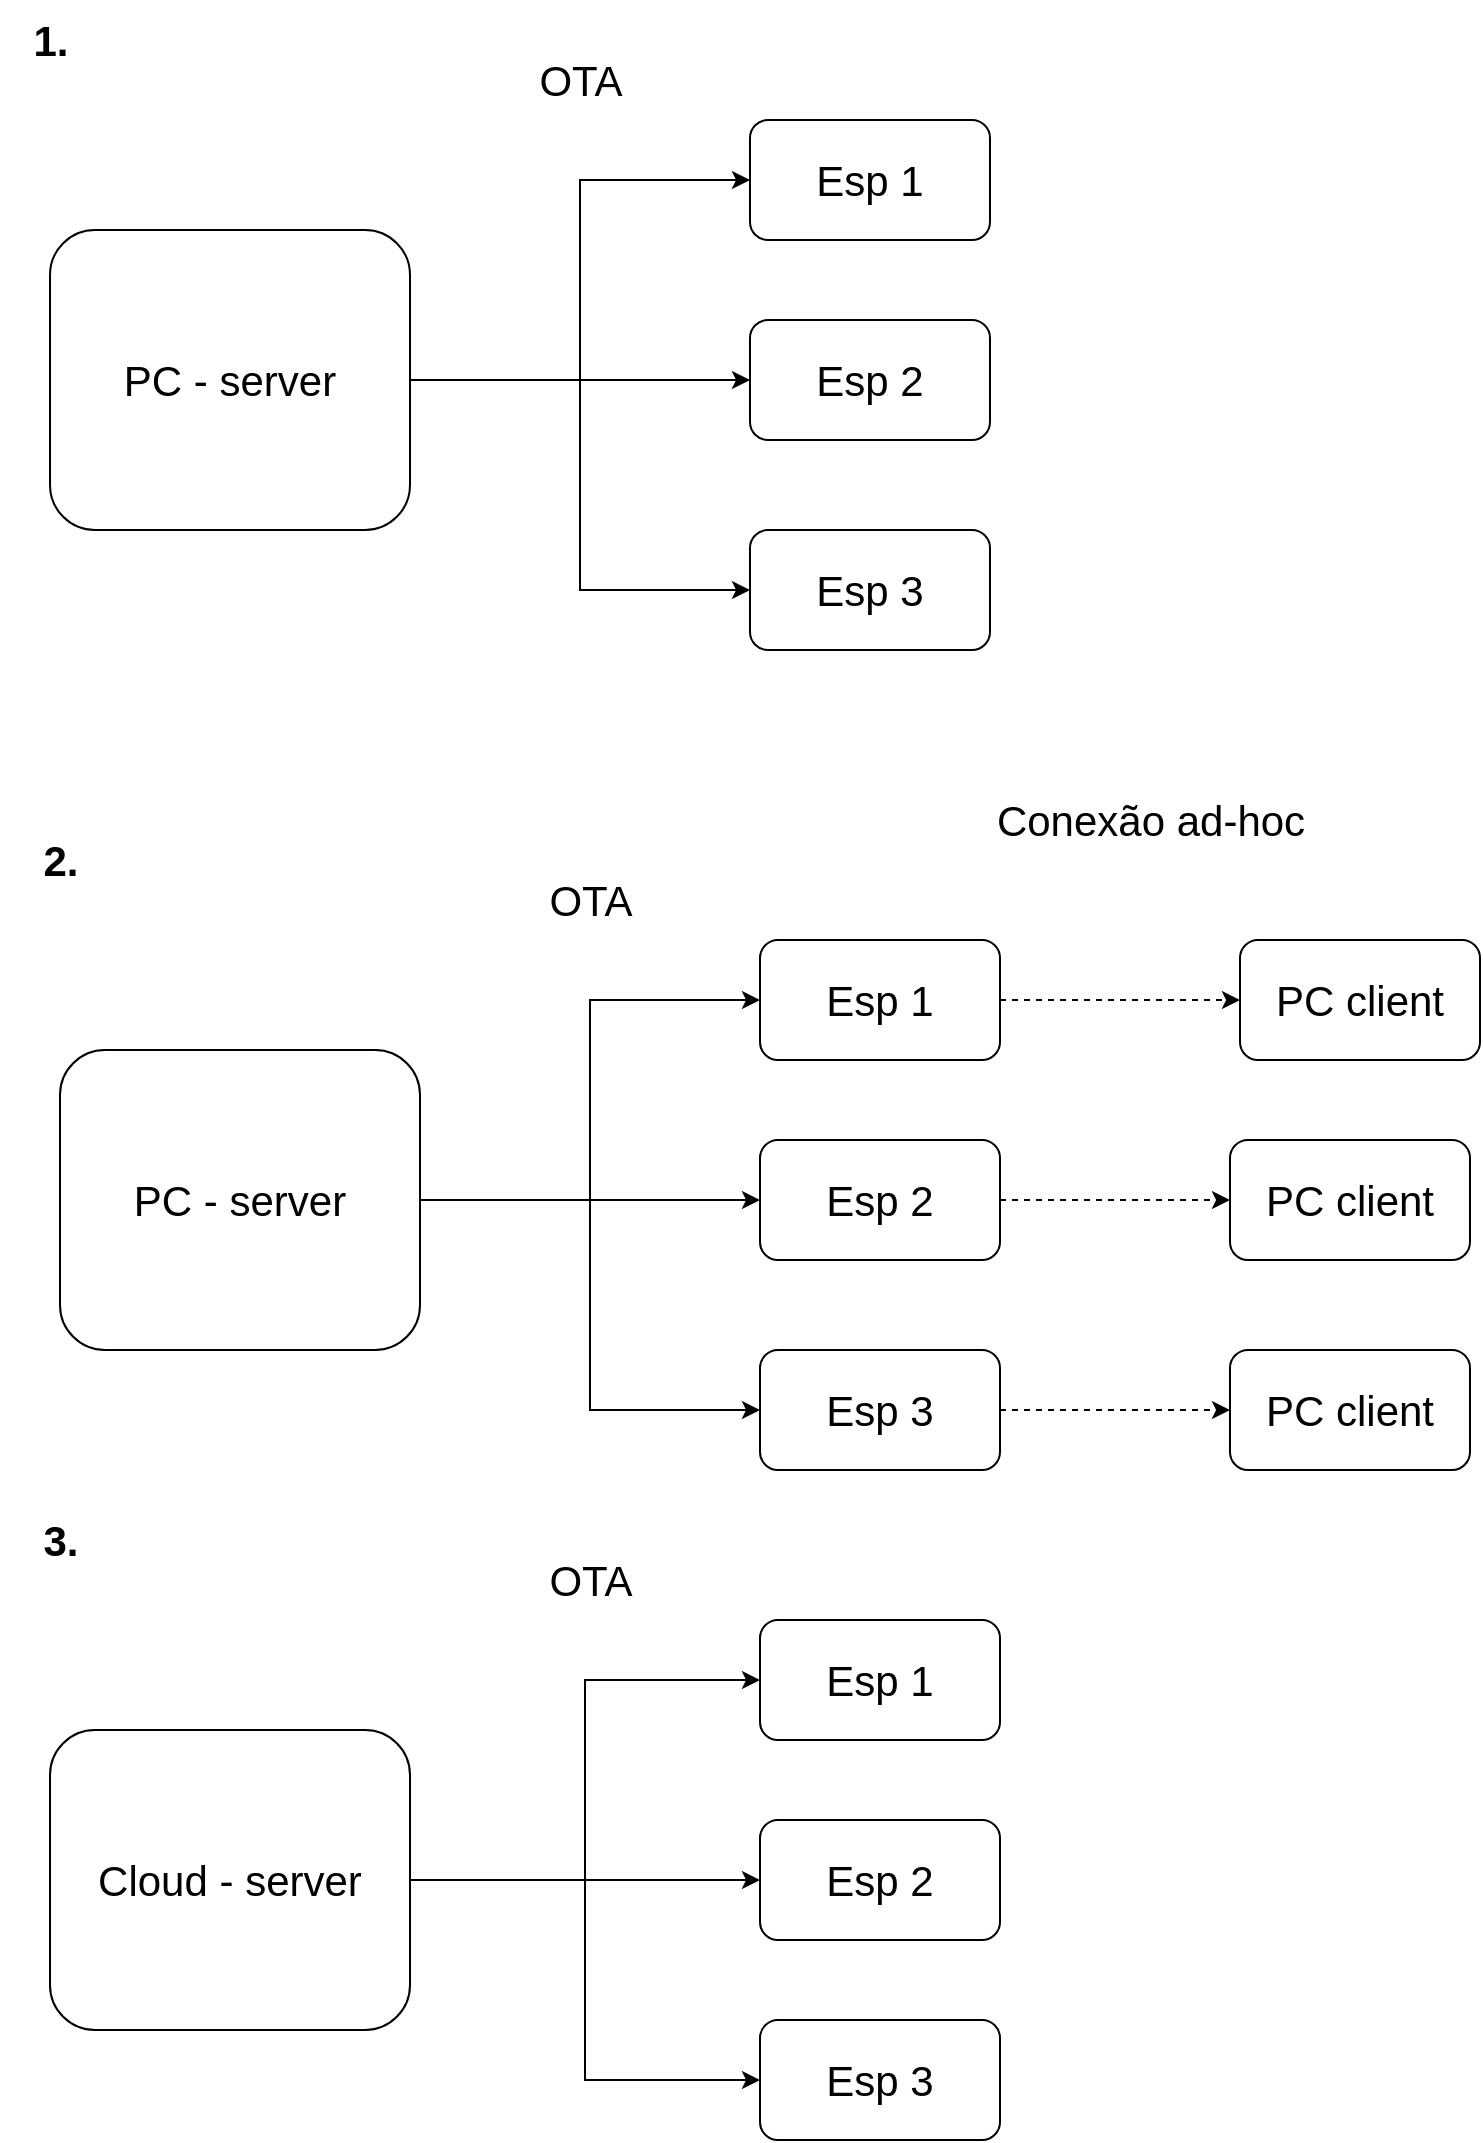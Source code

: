 <mxfile version="20.3.0" type="device"><diagram id="X1pHBRwBDC13KQF_fPub" name="Page-1"><mxGraphModel dx="2062" dy="1153" grid="1" gridSize="10" guides="1" tooltips="1" connect="1" arrows="1" fold="1" page="1" pageScale="1" pageWidth="850" pageHeight="1100" math="0" shadow="0"><root><mxCell id="0"/><mxCell id="1" parent="0"/><mxCell id="JEJsdo9mxn5bd_sR_Eax-1" value="&lt;div style=&quot;font-size: 21px;&quot;&gt;1.&lt;/div&gt;" style="text;html=1;align=center;verticalAlign=middle;resizable=0;points=[];autosize=1;strokeColor=none;fillColor=none;strokeWidth=1;fontSize=21;fontStyle=1" vertex="1" parent="1"><mxGeometry x="35" y="30" width="50" height="40" as="geometry"/></mxCell><mxCell id="JEJsdo9mxn5bd_sR_Eax-8" style="edgeStyle=orthogonalEdgeStyle;rounded=0;orthogonalLoop=1;jettySize=auto;html=1;fontSize=21;" edge="1" parent="1" source="JEJsdo9mxn5bd_sR_Eax-2" target="JEJsdo9mxn5bd_sR_Eax-4"><mxGeometry relative="1" as="geometry"/></mxCell><mxCell id="JEJsdo9mxn5bd_sR_Eax-9" style="edgeStyle=orthogonalEdgeStyle;rounded=0;orthogonalLoop=1;jettySize=auto;html=1;fontSize=21;" edge="1" parent="1" source="JEJsdo9mxn5bd_sR_Eax-2" target="JEJsdo9mxn5bd_sR_Eax-5"><mxGeometry relative="1" as="geometry"/></mxCell><mxCell id="JEJsdo9mxn5bd_sR_Eax-23" style="edgeStyle=orthogonalEdgeStyle;rounded=0;orthogonalLoop=1;jettySize=auto;html=1;fontSize=21;" edge="1" parent="1" source="JEJsdo9mxn5bd_sR_Eax-2" target="JEJsdo9mxn5bd_sR_Eax-6"><mxGeometry relative="1" as="geometry"/></mxCell><mxCell id="JEJsdo9mxn5bd_sR_Eax-2" value="&lt;div&gt;PC - server&lt;br&gt;&lt;/div&gt;" style="rounded=1;whiteSpace=wrap;html=1;strokeWidth=1;fontSize=21;" vertex="1" parent="1"><mxGeometry x="60" y="145" width="180" height="150" as="geometry"/></mxCell><mxCell id="JEJsdo9mxn5bd_sR_Eax-4" value="Esp 1" style="rounded=1;whiteSpace=wrap;html=1;strokeWidth=1;fontSize=21;" vertex="1" parent="1"><mxGeometry x="410" y="90" width="120" height="60" as="geometry"/></mxCell><mxCell id="JEJsdo9mxn5bd_sR_Eax-5" value="Esp 2" style="rounded=1;whiteSpace=wrap;html=1;strokeWidth=1;fontSize=21;" vertex="1" parent="1"><mxGeometry x="410" y="190" width="120" height="60" as="geometry"/></mxCell><mxCell id="JEJsdo9mxn5bd_sR_Eax-6" value="&lt;div&gt;Esp 3&lt;/div&gt;" style="rounded=1;whiteSpace=wrap;html=1;strokeWidth=1;fontSize=21;" vertex="1" parent="1"><mxGeometry x="410" y="295" width="120" height="60" as="geometry"/></mxCell><mxCell id="JEJsdo9mxn5bd_sR_Eax-11" value="OTA" style="text;html=1;align=center;verticalAlign=middle;resizable=0;points=[];autosize=1;strokeColor=none;fillColor=none;fontSize=21;" vertex="1" parent="1"><mxGeometry x="290" y="50" width="70" height="40" as="geometry"/></mxCell><mxCell id="JEJsdo9mxn5bd_sR_Eax-12" value="3." style="text;html=1;align=center;verticalAlign=middle;resizable=0;points=[];autosize=1;strokeColor=none;fillColor=none;strokeWidth=1;fontSize=21;fontStyle=1" vertex="1" parent="1"><mxGeometry x="40" y="780" width="50" height="40" as="geometry"/></mxCell><mxCell id="JEJsdo9mxn5bd_sR_Eax-13" style="edgeStyle=orthogonalEdgeStyle;rounded=0;orthogonalLoop=1;jettySize=auto;html=1;fontSize=21;" edge="1" parent="1" source="JEJsdo9mxn5bd_sR_Eax-16" target="JEJsdo9mxn5bd_sR_Eax-17"><mxGeometry relative="1" as="geometry"/></mxCell><mxCell id="JEJsdo9mxn5bd_sR_Eax-14" style="edgeStyle=orthogonalEdgeStyle;rounded=0;orthogonalLoop=1;jettySize=auto;html=1;fontSize=21;" edge="1" parent="1" source="JEJsdo9mxn5bd_sR_Eax-16" target="JEJsdo9mxn5bd_sR_Eax-18"><mxGeometry relative="1" as="geometry"/></mxCell><mxCell id="JEJsdo9mxn5bd_sR_Eax-15" style="edgeStyle=orthogonalEdgeStyle;rounded=0;orthogonalLoop=1;jettySize=auto;html=1;entryX=0;entryY=0.5;entryDx=0;entryDy=0;fontSize=21;" edge="1" parent="1" source="JEJsdo9mxn5bd_sR_Eax-16" target="JEJsdo9mxn5bd_sR_Eax-19"><mxGeometry relative="1" as="geometry"/></mxCell><mxCell id="JEJsdo9mxn5bd_sR_Eax-16" value="Cloud - server" style="rounded=1;whiteSpace=wrap;html=1;strokeWidth=1;fontSize=21;" vertex="1" parent="1"><mxGeometry x="60" y="895" width="180" height="150" as="geometry"/></mxCell><mxCell id="JEJsdo9mxn5bd_sR_Eax-17" value="Esp 1" style="rounded=1;whiteSpace=wrap;html=1;strokeWidth=1;fontSize=21;" vertex="1" parent="1"><mxGeometry x="415" y="840" width="120" height="60" as="geometry"/></mxCell><mxCell id="JEJsdo9mxn5bd_sR_Eax-18" value="Esp 2" style="rounded=1;whiteSpace=wrap;html=1;strokeWidth=1;fontSize=21;" vertex="1" parent="1"><mxGeometry x="415" y="940" width="120" height="60" as="geometry"/></mxCell><mxCell id="JEJsdo9mxn5bd_sR_Eax-19" value="&lt;div&gt;Esp 3&lt;/div&gt;" style="rounded=1;whiteSpace=wrap;html=1;strokeWidth=1;fontSize=21;" vertex="1" parent="1"><mxGeometry x="415" y="1040" width="120" height="60" as="geometry"/></mxCell><mxCell id="JEJsdo9mxn5bd_sR_Eax-20" value="OTA" style="text;html=1;align=center;verticalAlign=middle;resizable=0;points=[];autosize=1;strokeColor=none;fillColor=none;fontSize=21;" vertex="1" parent="1"><mxGeometry x="295" y="800" width="70" height="40" as="geometry"/></mxCell><mxCell id="JEJsdo9mxn5bd_sR_Eax-28" value="2." style="text;html=1;align=center;verticalAlign=middle;resizable=0;points=[];autosize=1;strokeColor=none;fillColor=none;strokeWidth=1;fontSize=21;fontStyle=1" vertex="1" parent="1"><mxGeometry x="40" y="440" width="50" height="40" as="geometry"/></mxCell><mxCell id="JEJsdo9mxn5bd_sR_Eax-29" style="edgeStyle=orthogonalEdgeStyle;rounded=0;orthogonalLoop=1;jettySize=auto;html=1;fontSize=21;" edge="1" parent="1" source="JEJsdo9mxn5bd_sR_Eax-32" target="JEJsdo9mxn5bd_sR_Eax-34"><mxGeometry relative="1" as="geometry"/></mxCell><mxCell id="JEJsdo9mxn5bd_sR_Eax-30" style="edgeStyle=orthogonalEdgeStyle;rounded=0;orthogonalLoop=1;jettySize=auto;html=1;fontSize=21;" edge="1" parent="1" source="JEJsdo9mxn5bd_sR_Eax-32" target="JEJsdo9mxn5bd_sR_Eax-35"><mxGeometry relative="1" as="geometry"/></mxCell><mxCell id="JEJsdo9mxn5bd_sR_Eax-31" style="edgeStyle=orthogonalEdgeStyle;rounded=0;orthogonalLoop=1;jettySize=auto;html=1;fontSize=21;" edge="1" parent="1" source="JEJsdo9mxn5bd_sR_Eax-32" target="JEJsdo9mxn5bd_sR_Eax-36"><mxGeometry relative="1" as="geometry"/></mxCell><mxCell id="JEJsdo9mxn5bd_sR_Eax-32" value="&lt;div&gt;PC - server&lt;br&gt;&lt;/div&gt;" style="rounded=1;whiteSpace=wrap;html=1;strokeWidth=1;fontSize=21;" vertex="1" parent="1"><mxGeometry x="65" y="555" width="180" height="150" as="geometry"/></mxCell><mxCell id="JEJsdo9mxn5bd_sR_Eax-33" style="edgeStyle=orthogonalEdgeStyle;rounded=0;orthogonalLoop=1;jettySize=auto;html=1;fontSize=21;dashed=1;" edge="1" parent="1" source="JEJsdo9mxn5bd_sR_Eax-34" target="JEJsdo9mxn5bd_sR_Eax-39"><mxGeometry relative="1" as="geometry"/></mxCell><mxCell id="JEJsdo9mxn5bd_sR_Eax-34" value="Esp 1" style="rounded=1;whiteSpace=wrap;html=1;strokeWidth=1;fontSize=21;" vertex="1" parent="1"><mxGeometry x="415" y="500" width="120" height="60" as="geometry"/></mxCell><mxCell id="JEJsdo9mxn5bd_sR_Eax-42" style="edgeStyle=orthogonalEdgeStyle;rounded=0;orthogonalLoop=1;jettySize=auto;html=1;entryX=0;entryY=0.5;entryDx=0;entryDy=0;dashed=1;fontSize=21;" edge="1" parent="1" source="JEJsdo9mxn5bd_sR_Eax-35" target="JEJsdo9mxn5bd_sR_Eax-40"><mxGeometry relative="1" as="geometry"/></mxCell><mxCell id="JEJsdo9mxn5bd_sR_Eax-35" value="Esp 2" style="rounded=1;whiteSpace=wrap;html=1;strokeWidth=1;fontSize=21;" vertex="1" parent="1"><mxGeometry x="415" y="600" width="120" height="60" as="geometry"/></mxCell><mxCell id="JEJsdo9mxn5bd_sR_Eax-43" style="edgeStyle=orthogonalEdgeStyle;rounded=0;orthogonalLoop=1;jettySize=auto;html=1;dashed=1;fontSize=21;" edge="1" parent="1" source="JEJsdo9mxn5bd_sR_Eax-36" target="JEJsdo9mxn5bd_sR_Eax-41"><mxGeometry relative="1" as="geometry"/></mxCell><mxCell id="JEJsdo9mxn5bd_sR_Eax-36" value="&lt;div&gt;Esp 3&lt;/div&gt;" style="rounded=1;whiteSpace=wrap;html=1;strokeWidth=1;fontSize=21;" vertex="1" parent="1"><mxGeometry x="415" y="705" width="120" height="60" as="geometry"/></mxCell><mxCell id="JEJsdo9mxn5bd_sR_Eax-37" value="OTA" style="text;html=1;align=center;verticalAlign=middle;resizable=0;points=[];autosize=1;strokeColor=none;fillColor=none;fontSize=21;" vertex="1" parent="1"><mxGeometry x="295" y="460" width="70" height="40" as="geometry"/></mxCell><mxCell id="JEJsdo9mxn5bd_sR_Eax-38" value="Conexão ad-hoc" style="text;html=1;align=center;verticalAlign=middle;resizable=0;points=[];autosize=1;strokeColor=none;fillColor=none;fontSize=21;" vertex="1" parent="1"><mxGeometry x="515" y="420" width="190" height="40" as="geometry"/></mxCell><mxCell id="JEJsdo9mxn5bd_sR_Eax-39" value="PC client" style="rounded=1;whiteSpace=wrap;html=1;strokeWidth=1;fontSize=21;" vertex="1" parent="1"><mxGeometry x="655" y="500" width="120" height="60" as="geometry"/></mxCell><mxCell id="JEJsdo9mxn5bd_sR_Eax-40" value="PC client" style="rounded=1;whiteSpace=wrap;html=1;strokeWidth=1;fontSize=21;" vertex="1" parent="1"><mxGeometry x="650" y="600" width="120" height="60" as="geometry"/></mxCell><mxCell id="JEJsdo9mxn5bd_sR_Eax-41" value="PC client" style="rounded=1;whiteSpace=wrap;html=1;strokeWidth=1;fontSize=21;" vertex="1" parent="1"><mxGeometry x="650" y="705" width="120" height="60" as="geometry"/></mxCell></root></mxGraphModel></diagram></mxfile>
